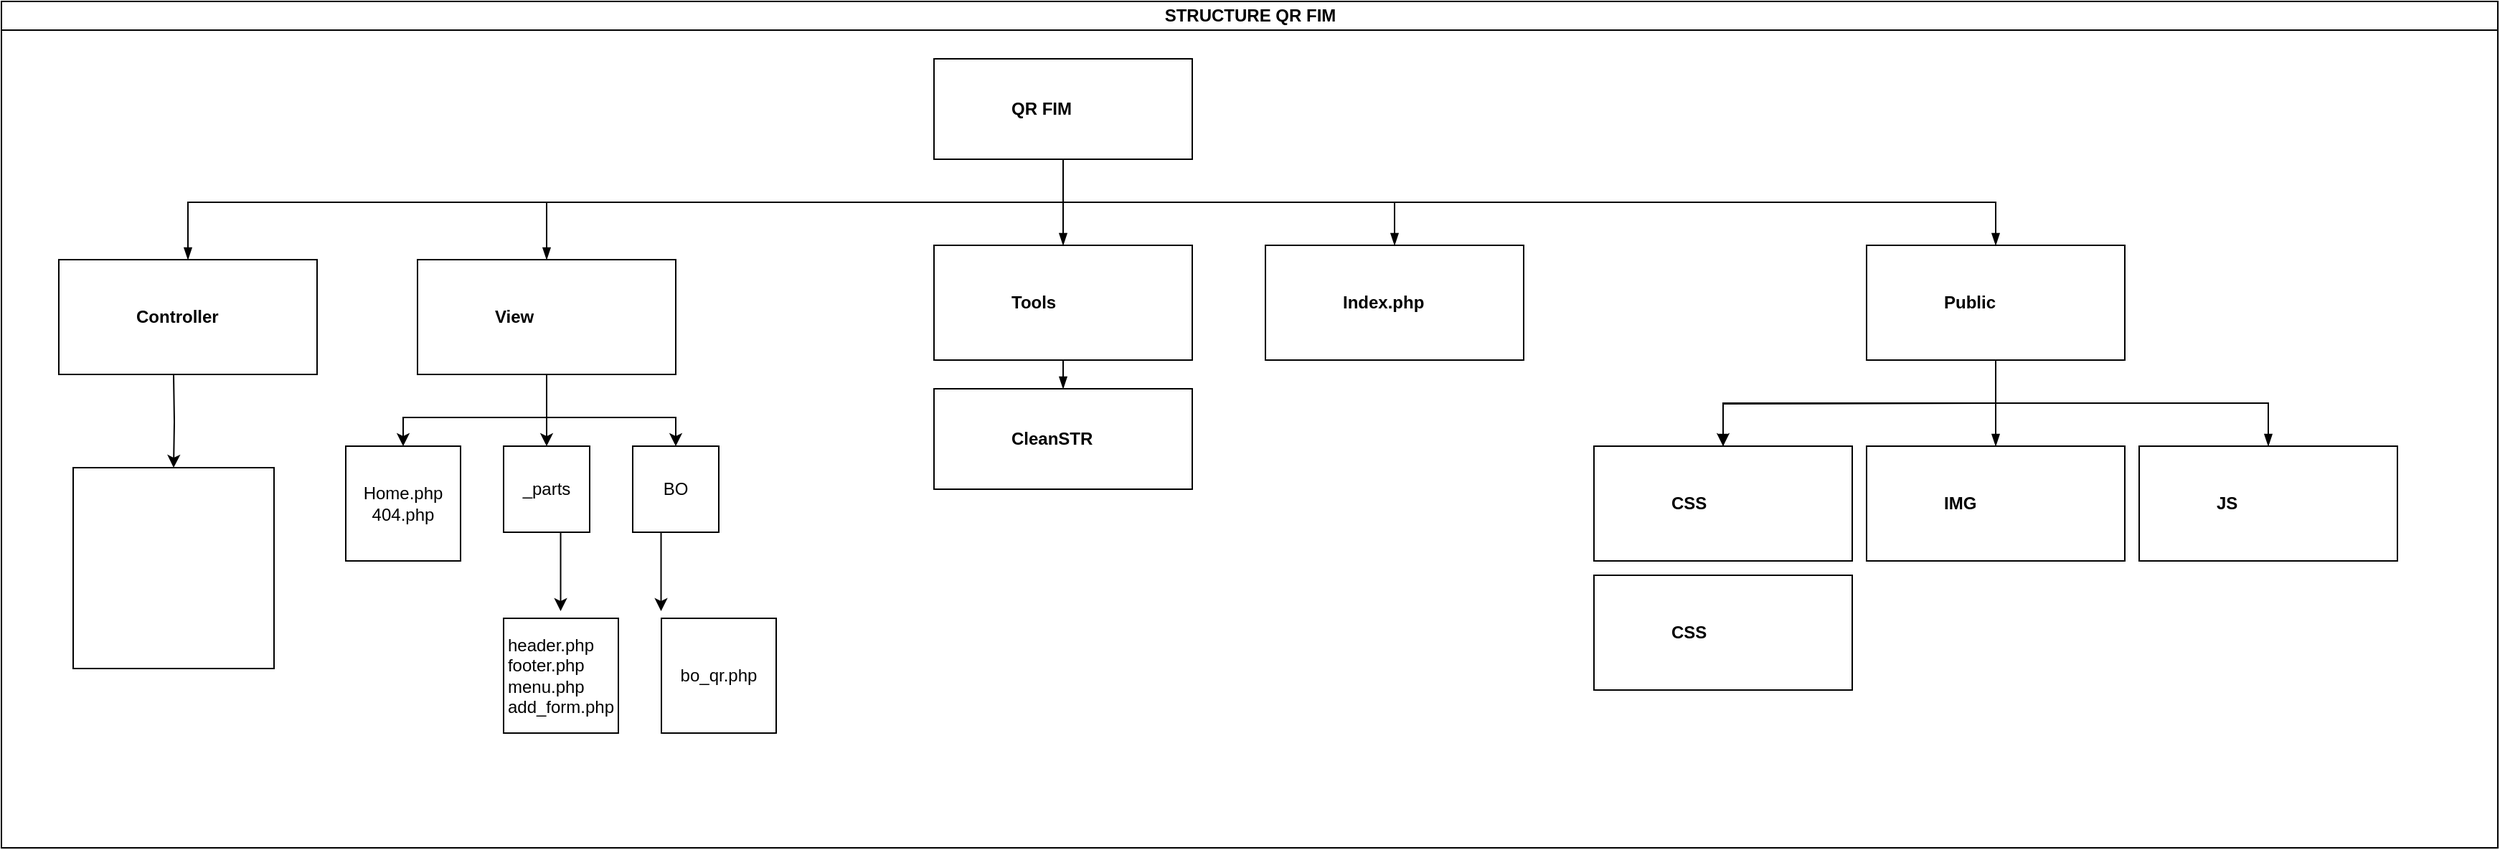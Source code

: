 <?xml version="1.0" encoding="UTF-8"?>
<mxfile version="24.0.7" type="google">
  <diagram id="prtHgNgQTEPvFCAcTncT" name="Page-1">
    <mxGraphModel dx="2876" dy="1066" grid="1" gridSize="10" guides="1" tooltips="1" connect="1" arrows="1" fold="1" page="1" pageScale="1" pageWidth="827" pageHeight="1169" math="0" shadow="0">
      <root>
        <mxCell id="0" />
        <mxCell id="1" parent="0" />
        <mxCell id="dNxyNK7c78bLwvsdeMH5-11" value="&lt;font style=&quot;vertical-align: inherit;&quot;&gt;&lt;font style=&quot;vertical-align: inherit;&quot;&gt;&lt;font style=&quot;vertical-align: inherit;&quot;&gt;&lt;font style=&quot;vertical-align: inherit;&quot;&gt;&lt;font style=&quot;vertical-align: inherit;&quot;&gt;&lt;font style=&quot;vertical-align: inherit;&quot;&gt;STRUCTURE QR FIM&lt;/font&gt;&lt;/font&gt;&lt;/font&gt;&lt;/font&gt;&lt;/font&gt;&lt;/font&gt;" style="swimlane;html=1;startSize=20;horizontal=1;containerType=tree;glass=0;" parent="1" vertex="1">
          <mxGeometry x="-600" y="220" width="1740" height="590" as="geometry" />
        </mxCell>
        <UserObject label="QR FIM" name="Tessa Miller" position="CFO" location="Office 1" email="me@example.com" placeholders="1" link="https://www.draw.io" id="dNxyNK7c78bLwvsdeMH5-12">
          <mxCell style="label;;html=1;rounded=0;glass=0;treeMoving=1;treeFolding=1;" parent="dNxyNK7c78bLwvsdeMH5-11" vertex="1">
            <mxGeometry x="650" y="40" width="180" height="70" as="geometry" />
          </mxCell>
        </UserObject>
        <UserObject label="Controller" name="Edward Morrison" position="Brand Manager" location="Office 2" email="me@example.com" placeholders="1" link="https://www.draw.io" id="dNxyNK7c78bLwvsdeMH5-14">
          <mxCell style="label;image=https://cdn3.iconfinder.com/data/icons/user-avatars-1/512/users-10-3-128.png;whiteSpace=wrap;html=1;rounded=0;glass=0;treeFolding=1;treeMoving=1;" parent="dNxyNK7c78bLwvsdeMH5-11" vertex="1">
            <mxGeometry x="40" y="180" width="180" height="80" as="geometry" />
          </mxCell>
        </UserObject>
        <mxCell id="vk4uVfkaI2riYteYxKL7-1" value="" style="whiteSpace=wrap;html=1;aspect=fixed;strokeColor=none;" vertex="1" parent="dNxyNK7c78bLwvsdeMH5-11">
          <mxGeometry x="50" y="200" width="40" height="40" as="geometry" />
        </mxCell>
        <mxCell id="dNxyNK7c78bLwvsdeMH5-13" value="" style="endArrow=blockThin;endFill=1;fontSize=11;edgeStyle=elbowEdgeStyle;elbow=vertical;rounded=0;entryX=0.5;entryY=0;entryDx=0;entryDy=0;" parent="dNxyNK7c78bLwvsdeMH5-11" target="dNxyNK7c78bLwvsdeMH5-14" edge="1">
          <mxGeometry relative="1" as="geometry">
            <mxPoint x="740" y="110" as="sourcePoint" />
            <mxPoint x="290" y="170" as="targetPoint" />
            <Array as="points">
              <mxPoint x="430" y="140" />
            </Array>
          </mxGeometry>
        </mxCell>
        <mxCell id="3_c1fWrTzCd2QnRGgMVB-1" value="" style="edgeStyle=orthogonalEdgeStyle;rounded=0;orthogonalLoop=1;jettySize=auto;html=1;exitX=0.5;exitY=1;exitDx=0;exitDy=0;entryX=0.5;entryY=0;entryDx=0;entryDy=0;" edge="1" parent="dNxyNK7c78bLwvsdeMH5-11" target="3_c1fWrTzCd2QnRGgMVB-4">
          <mxGeometry relative="1" as="geometry">
            <mxPoint x="120" y="310" as="targetPoint" />
            <mxPoint x="120" y="260" as="sourcePoint" />
            <Array as="points" />
          </mxGeometry>
        </mxCell>
        <mxCell id="dNxyNK7c78bLwvsdeMH5-15" value="" style="endArrow=blockThin;endFill=1;fontSize=11;edgeStyle=elbowEdgeStyle;elbow=vertical;rounded=0;" parent="dNxyNK7c78bLwvsdeMH5-11" target="dNxyNK7c78bLwvsdeMH5-16" edge="1">
          <mxGeometry relative="1" as="geometry">
            <mxPoint x="740" y="110" as="sourcePoint" />
            <Array as="points">
              <mxPoint x="560" y="140" />
            </Array>
          </mxGeometry>
        </mxCell>
        <UserObject label="View" name="Evan Valet" position="HR Director" location="Office 4" email="me@example.com" placeholders="1" link="https://www.draw.io" id="dNxyNK7c78bLwvsdeMH5-16">
          <mxCell style="label;image=https://cdn3.iconfinder.com/data/icons/user-avatars-1/512/users-9-2-128.png;whiteSpace=wrap;html=1;rounded=0;glass=0;treeFolding=1;treeMoving=1;" parent="dNxyNK7c78bLwvsdeMH5-11" vertex="1">
            <mxGeometry x="290" y="180" width="180" height="80" as="geometry" />
          </mxCell>
        </UserObject>
        <mxCell id="dNxyNK7c78bLwvsdeMH5-17" value="" style="endArrow=blockThin;endFill=1;fontSize=11;edgeStyle=elbowEdgeStyle;elbow=vertical;rounded=0;" parent="dNxyNK7c78bLwvsdeMH5-11" target="dNxyNK7c78bLwvsdeMH5-18" edge="1">
          <mxGeometry relative="1" as="geometry">
            <mxPoint x="740" y="110" as="sourcePoint" />
          </mxGeometry>
        </mxCell>
        <UserObject label="Tools" name="Alison Donovan" position="System Admin" location="Office 3" email="me@example.com" placeholders="1" link="https://www.draw.io" id="dNxyNK7c78bLwvsdeMH5-18">
          <mxCell style="label;image=https://cdn3.iconfinder.com/data/icons/user-avatars-1/512/users-2-128.png;whiteSpace=wrap;html=1;rounded=0;glass=0;" parent="dNxyNK7c78bLwvsdeMH5-11" vertex="1">
            <mxGeometry x="650" y="170" width="180" height="80" as="geometry" />
          </mxCell>
        </UserObject>
        <UserObject label="Index.php" name="Alison Donovan" position="System Admin" location="Office 3" email="me@example.com" placeholders="1" link="https://www.draw.io" id="w2QEuapSQZXH_yY2RY6X-2">
          <mxCell style="label;image=https://cdn3.iconfinder.com/data/icons/user-avatars-1/512/users-2-128.png;whiteSpace=wrap;html=1;rounded=0;glass=0;" parent="dNxyNK7c78bLwvsdeMH5-11" vertex="1">
            <mxGeometry x="881" y="170" width="180" height="80" as="geometry" />
          </mxCell>
        </UserObject>
        <mxCell id="5Wf6fNw7XhDib67-CzWe-1" value="" style="endArrow=blockThin;endFill=1;fontSize=11;edgeStyle=elbowEdgeStyle;elbow=vertical;rounded=0;exitX=0.5;exitY=1;exitDx=0;exitDy=0;entryX=0.5;entryY=0;entryDx=0;entryDy=0;" edge="1" parent="dNxyNK7c78bLwvsdeMH5-11" target="w2QEuapSQZXH_yY2RY6X-2">
          <mxGeometry relative="1" as="geometry">
            <mxPoint x="740" y="110" as="sourcePoint" />
            <mxPoint x="750" y="180" as="targetPoint" />
          </mxGeometry>
        </mxCell>
        <UserObject label="&lt;font style=&quot;vertical-align: inherit;&quot;&gt;&lt;font style=&quot;vertical-align: inherit;&quot;&gt;Public&lt;/font&gt;&lt;/font&gt;" name="Alison Donovan" position="System Admin" location="Office 3" email="me@example.com" placeholders="1" link="https://www.draw.io" id="5Wf6fNw7XhDib67-CzWe-2">
          <mxCell style="label;whiteSpace=wrap;html=1;rounded=0;glass=0;" vertex="1" parent="dNxyNK7c78bLwvsdeMH5-11">
            <mxGeometry x="1300" y="170" width="180" height="80" as="geometry" />
          </mxCell>
        </UserObject>
        <mxCell id="5Wf6fNw7XhDib67-CzWe-3" value="" style="endArrow=blockThin;endFill=1;fontSize=11;edgeStyle=elbowEdgeStyle;elbow=vertical;rounded=0;exitX=0.5;exitY=1;exitDx=0;exitDy=0;entryX=0.5;entryY=0;entryDx=0;entryDy=0;" edge="1" parent="dNxyNK7c78bLwvsdeMH5-11" target="5Wf6fNw7XhDib67-CzWe-2">
          <mxGeometry relative="1" as="geometry">
            <mxPoint x="740" y="110" as="sourcePoint" />
            <mxPoint x="981" y="180" as="targetPoint" />
          </mxGeometry>
        </mxCell>
        <mxCell id="3_c1fWrTzCd2QnRGgMVB-4" value="" style="whiteSpace=wrap;html=1;aspect=fixed;" vertex="1" parent="dNxyNK7c78bLwvsdeMH5-11">
          <mxGeometry x="50" y="325" width="140" height="140" as="geometry" />
        </mxCell>
        <UserObject label="&lt;font style=&quot;vertical-align: inherit;&quot;&gt;&lt;font style=&quot;vertical-align: inherit;&quot;&gt;&lt;font style=&quot;vertical-align: inherit;&quot;&gt;&lt;font style=&quot;vertical-align: inherit;&quot;&gt;CSS&lt;/font&gt;&lt;/font&gt;&lt;/font&gt;&lt;/font&gt;" name="Alison Donovan" position="System Admin" location="Office 3" email="me@example.com" placeholders="1" link="https://www.draw.io" id="5Wf6fNw7XhDib67-CzWe-4">
          <mxCell style="label;whiteSpace=wrap;html=1;rounded=0;glass=0;" vertex="1" parent="dNxyNK7c78bLwvsdeMH5-11">
            <mxGeometry x="1110" y="310" width="180" height="80" as="geometry" />
          </mxCell>
        </UserObject>
        <mxCell id="3_c1fWrTzCd2QnRGgMVB-6" style="edgeStyle=orthogonalEdgeStyle;rounded=0;orthogonalLoop=1;jettySize=auto;html=1;exitX=0.5;exitY=1;exitDx=0;exitDy=0;" edge="1" parent="dNxyNK7c78bLwvsdeMH5-11" source="dNxyNK7c78bLwvsdeMH5-16">
          <mxGeometry relative="1" as="geometry">
            <mxPoint x="380" y="310" as="targetPoint" />
            <mxPoint x="290" y="270" as="sourcePoint" />
            <Array as="points">
              <mxPoint x="380" y="280" />
              <mxPoint x="380" y="280" />
            </Array>
          </mxGeometry>
        </mxCell>
        <mxCell id="3_c1fWrTzCd2QnRGgMVB-7" value="Home.php&lt;div&gt;404.php&lt;span style=&quot;background-color: initial; color: rgba(0, 0, 0, 0); font-family: monospace; font-size: 0px; text-align: start; text-wrap: nowrap;&quot;&gt;%3CmxGraphModel%3E%3Croot%3E%3CmxCell%20id%3D%220%22%2F%3E%3CmxCell%20id%3D%221%22%20parent%3D%220%22%2F%3E%3CmxCell%20id%3D%222%22%20style%3D%22edgeStyle%3DorthogonalEdgeStyle%3Brounded%3D0%3BorthogonalLoop%3D1%3BjettySize%3Dauto%3Bhtml%3D1%3BexitX%3D0.5%3BexitY%3D1%3BexitDx%3D0%3BexitDy%3D0%3B%22%20edge%3D%221%22%20parent%3D%221%22%3E%3CmxGeometry%20relative%3D%221%22%20as%3D%22geometry%22%3E%3CmxPoint%20x%3D%22280%22%20y%3D%22430%22%20as%3D%22targetPoint%22%2F%3E%3CmxPoint%20x%3D%22280%22%20y%3D%22380%22%20as%3D%22sourcePoint%22%2F%3E%3C%2FmxGeometry%3E%3C%2FmxCell%3E%3CmxCell%20id%3D%223%22%20value%3D%22%22%20style%3D%22whiteSpace%3Dwrap%3Bhtml%3D1%3Baspect%3Dfixed%3B%22%20vertex%3D%221%22%20parent%3D%221%22%3E%3CmxGeometry%20x%3D%22210%22%20y%3D%22440%22%20width%3D%22140%22%20height%3D%22140%22%20as%3D%22geometry%22%2F%3E%3C%2FmxCell%3E%3C%2Froot%3E%3C%2FmxGraphModel%3E&lt;/span&gt;&lt;/div&gt;" style="whiteSpace=wrap;html=1;aspect=fixed;" vertex="1" parent="dNxyNK7c78bLwvsdeMH5-11">
          <mxGeometry x="240" y="310" width="80" height="80" as="geometry" />
        </mxCell>
        <UserObject label="&lt;font style=&quot;vertical-align: inherit;&quot;&gt;&lt;font style=&quot;vertical-align: inherit;&quot;&gt;&lt;font style=&quot;vertical-align: inherit;&quot;&gt;&lt;font style=&quot;vertical-align: inherit;&quot;&gt;&lt;font style=&quot;vertical-align: inherit;&quot;&gt;&lt;font style=&quot;vertical-align: inherit;&quot;&gt;CSS&lt;/font&gt;&lt;/font&gt;&lt;/font&gt;&lt;/font&gt;&lt;/font&gt;&lt;/font&gt;" name="Alison Donovan" position="System Admin" location="Office 3" email="me@example.com" placeholders="1" link="https://www.draw.io" id="5Wf6fNw7XhDib67-CzWe-5">
          <mxCell style="label;whiteSpace=wrap;html=1;rounded=0;glass=0;" vertex="1" parent="dNxyNK7c78bLwvsdeMH5-11">
            <mxGeometry x="1110" y="400" width="180" height="80" as="geometry" />
          </mxCell>
        </UserObject>
        <UserObject label="&lt;font style=&quot;vertical-align: inherit;&quot;&gt;&lt;font style=&quot;vertical-align: inherit;&quot;&gt;&lt;font style=&quot;vertical-align: inherit;&quot;&gt;&lt;font style=&quot;vertical-align: inherit;&quot;&gt;&lt;font style=&quot;vertical-align: inherit;&quot;&gt;&lt;font style=&quot;vertical-align: inherit;&quot;&gt;&lt;font style=&quot;vertical-align: inherit;&quot;&gt;&lt;font style=&quot;vertical-align: inherit;&quot;&gt;IMG&lt;/font&gt;&lt;/font&gt;&lt;/font&gt;&lt;/font&gt;&lt;/font&gt;&lt;/font&gt;&lt;/font&gt;&lt;/font&gt;" name="Alison Donovan" position="System Admin" location="Office 3" email="me@example.com" placeholders="1" link="https://www.draw.io" id="5Wf6fNw7XhDib67-CzWe-6">
          <mxCell style="label;whiteSpace=wrap;html=1;rounded=0;glass=0;" vertex="1" parent="dNxyNK7c78bLwvsdeMH5-11">
            <mxGeometry x="1300" y="310" width="180" height="80" as="geometry" />
          </mxCell>
        </UserObject>
        <UserObject label="&lt;font style=&quot;vertical-align: inherit;&quot;&gt;&lt;font style=&quot;vertical-align: inherit;&quot;&gt;&lt;font style=&quot;vertical-align: inherit;&quot;&gt;&lt;font style=&quot;vertical-align: inherit;&quot;&gt;&lt;font style=&quot;vertical-align: inherit;&quot;&gt;&lt;font style=&quot;vertical-align: inherit;&quot;&gt;&lt;font style=&quot;vertical-align: inherit;&quot;&gt;&lt;font style=&quot;vertical-align: inherit;&quot;&gt;JS&lt;/font&gt;&lt;/font&gt;&lt;/font&gt;&lt;/font&gt;&lt;/font&gt;&lt;/font&gt;&lt;/font&gt;&lt;/font&gt;" name="Alison Donovan" position="System Admin" location="Office 3" email="me@example.com" placeholders="1" link="https://www.draw.io" id="5Wf6fNw7XhDib67-CzWe-7">
          <mxCell style="label;whiteSpace=wrap;html=1;rounded=0;glass=0;" vertex="1" parent="dNxyNK7c78bLwvsdeMH5-11">
            <mxGeometry x="1490" y="310" width="180" height="80" as="geometry" />
          </mxCell>
        </UserObject>
        <mxCell id="vk4uVfkaI2riYteYxKL7-8" value="" style="whiteSpace=wrap;html=1;aspect=fixed;strokeColor=none;" vertex="1" parent="dNxyNK7c78bLwvsdeMH5-11">
          <mxGeometry x="1300" y="430" width="50" height="50" as="geometry" />
        </mxCell>
        <mxCell id="vk4uVfkaI2riYteYxKL7-2" value="" style="whiteSpace=wrap;html=1;aspect=fixed;strokeColor=none;" vertex="1" parent="dNxyNK7c78bLwvsdeMH5-11">
          <mxGeometry x="401" y="190" width="50" height="50" as="geometry" />
        </mxCell>
        <mxCell id="vk4uVfkaI2riYteYxKL7-3" value="" style="whiteSpace=wrap;html=1;aspect=fixed;strokeColor=none;" vertex="1" parent="dNxyNK7c78bLwvsdeMH5-11">
          <mxGeometry x="660" y="195" width="40" height="40" as="geometry" />
        </mxCell>
        <mxCell id="vk4uVfkaI2riYteYxKL7-4" value="" style="whiteSpace=wrap;html=1;aspect=fixed;strokeColor=none;" vertex="1" parent="dNxyNK7c78bLwvsdeMH5-11">
          <mxGeometry x="890" y="190" width="45" height="45" as="geometry" />
        </mxCell>
        <mxCell id="vk4uVfkaI2riYteYxKL7-10" style="edgeStyle=orthogonalEdgeStyle;rounded=0;orthogonalLoop=1;jettySize=auto;html=1;" edge="1" parent="dNxyNK7c78bLwvsdeMH5-11" target="5Wf6fNw7XhDib67-CzWe-4">
          <mxGeometry relative="1" as="geometry">
            <mxPoint x="1390" y="280" as="sourcePoint" />
          </mxGeometry>
        </mxCell>
        <mxCell id="vk4uVfkaI2riYteYxKL7-5" value="" style="whiteSpace=wrap;html=1;aspect=fixed;strokeColor=none;" vertex="1" parent="dNxyNK7c78bLwvsdeMH5-11">
          <mxGeometry x="1011" y="325" width="50" height="50" as="geometry" />
        </mxCell>
        <mxCell id="5Wf6fNw7XhDib67-CzWe-8" value="" style="endArrow=blockThin;endFill=1;fontSize=11;edgeStyle=elbowEdgeStyle;elbow=vertical;rounded=0;exitX=0.5;exitY=1;exitDx=0;exitDy=0;entryX=0.5;entryY=0;entryDx=0;entryDy=0;" edge="1" parent="dNxyNK7c78bLwvsdeMH5-11" source="5Wf6fNw7XhDib67-CzWe-2" target="5Wf6fNw7XhDib67-CzWe-4">
          <mxGeometry relative="1" as="geometry">
            <mxPoint x="750" y="120" as="sourcePoint" />
            <mxPoint x="1400" y="180" as="targetPoint" />
          </mxGeometry>
        </mxCell>
        <mxCell id="5Wf6fNw7XhDib67-CzWe-9" value="" style="endArrow=blockThin;endFill=1;fontSize=11;edgeStyle=elbowEdgeStyle;elbow=vertical;rounded=0;" edge="1" parent="dNxyNK7c78bLwvsdeMH5-11" target="5Wf6fNw7XhDib67-CzWe-6">
          <mxGeometry relative="1" as="geometry">
            <mxPoint x="1390" y="250" as="sourcePoint" />
            <mxPoint x="1210" y="280" as="targetPoint" />
          </mxGeometry>
        </mxCell>
        <mxCell id="3_c1fWrTzCd2QnRGgMVB-9" value="&lt;div style=&quot;text-align: center;&quot;&gt;&lt;span style=&quot;text-align: start; background-color: initial;&quot;&gt;BO&lt;/span&gt;&lt;span style=&quot;color: rgba(0, 0, 0, 0); font-family: monospace; font-size: 0px; text-align: start; text-wrap: nowrap; background-color: initial;&quot;&gt;%3CmxGraphModel%3E%3Croot%3E%3CmxCell%20id%3D%220%22%2F%3E%3CmxCell%20id%3D%221%22%20parent%3D%220%22%2F%3E%3CmxCell%20id%3D%222%22%20style%3D%22edgeStyle%3DorthogonalEdgeStyle%3Brounded%3D0%3BorthogonalLoop%3D1%3BjettySize%3Dauto%3Bhtml%3D1%3BexitX%3D0.5%3BexitY%3D1%3BexitDx%3D0%3BexitDy%3D0%3B%22%20edge%3D%221%22%20parent%3D%221%22%3E%3CmxGeometry%20relative%3D%221%22%20as%3D%22geometry%22%3E%3CmxPoint%20x%3D%22280%22%20y%3D%22430%22%20as%3D%22targetPoint%22%2F%3E%3CmxPoint%20x%3D%22280%22%20y%3D%22380%22%20as%3D%22sourcePoint%22%2F%3E%3C%2FmxGeometry%3E%3C%2FmxCell%3E%3CmxCell%20id%3D%223%22%20value%3D%22%22%20style%3D%22whiteSpace%3Dwrap%3Bhtml%3D1%3Baspect%3Dfixed%3B%22%20vertex%3D%221%22%20parent%3D%221%22%3E%3CmxGeometry%20x%3D%22210%22%20y%3D%22440%22%20width%3D%22140%22%20height%3D%22140%22%20as%3D%22geometry%22%2F%3E%3C%2FmxCell%3E%3C%2Froot%3E%3C%2FmxGraphModel%3E&lt;/span&gt;&lt;/div&gt;" style="whiteSpace=wrap;html=1;aspect=fixed;" vertex="1" parent="dNxyNK7c78bLwvsdeMH5-11">
          <mxGeometry x="440" y="310" width="60" height="60" as="geometry" />
        </mxCell>
        <mxCell id="3_c1fWrTzCd2QnRGgMVB-8" value="&lt;div style=&quot;text-align: center;&quot;&gt;&lt;span style=&quot;text-align: start; background-color: initial;&quot;&gt;_parts&lt;/span&gt;&lt;span style=&quot;color: rgba(0, 0, 0, 0); font-family: monospace; font-size: 0px; text-align: start; text-wrap: nowrap; background-color: initial;&quot;&gt;%3CmxGraphModel%3E%3Croot%3E%3CmxCell%20id%3D%220%22%2F%3E%3CmxCell%20id%3D%221%22%20parent%3D%220%22%2F%3E%3CmxCell%20id%3D%222%22%20style%3D%22edgeStyle%3DorthogonalEdgeStyle%3Brounded%3D0%3BorthogonalLoop%3D1%3BjettySize%3Dauto%3Bhtml%3D1%3BexitX%3D0.5%3BexitY%3D1%3BexitDx%3D0%3BexitDy%3D0%3B%22%20edge%3D%221%22%20parent%3D%221%22%3E%3CmxGeometry%20relative%3D%221%22%20as%3D%22geometry%22%3E%3CmxPoint%20x%3D%22280%22%20y%3D%22430%22%20as%3D%22targetPoint%22%2F%3E%3CmxPoint%20x%3D%22280%22%20y%3D%22380%22%20as%3D%22sourcePoint%22%2F%3E%3C%2FmxGeometry%3E%3C%2FmxCell%3E%3CmxCell%20id%3D%223%22%20value%3D%22%22%20style%3D%22whiteSpace%3Dwrap%3Bhtml%3D1%3Baspect%3Dfixed%3B%22%20vertex%3D%221%22%20parent%3D%221%22%3E%3CmxGeometry%20x%3D%22210%22%20y%3D%22440%22%20width%3D%22140%22%20height%3D%22140%22%20as%3D%22geometry%22%2F%3E%3C%2FmxCell%3E%3C%2Froot%3E%3C%2FmxGraphModel%3E&lt;/span&gt;&lt;/div&gt;" style="whiteSpace=wrap;html=1;aspect=fixed;" vertex="1" parent="dNxyNK7c78bLwvsdeMH5-11">
          <mxGeometry x="350" y="310" width="60" height="60" as="geometry" />
        </mxCell>
        <mxCell id="vk4uVfkaI2riYteYxKL7-9" value="" style="whiteSpace=wrap;html=1;aspect=fixed;strokeColor=none;" vertex="1" parent="dNxyNK7c78bLwvsdeMH5-11">
          <mxGeometry x="1480" y="445" width="50" height="50" as="geometry" />
        </mxCell>
        <mxCell id="5Wf6fNw7XhDib67-CzWe-10" value="" style="endArrow=blockThin;endFill=1;fontSize=11;edgeStyle=elbowEdgeStyle;elbow=vertical;rounded=0;" edge="1" parent="dNxyNK7c78bLwvsdeMH5-11" target="5Wf6fNw7XhDib67-CzWe-7">
          <mxGeometry relative="1" as="geometry">
            <mxPoint x="1390" y="250" as="sourcePoint" />
            <mxPoint x="1760" y="210" as="targetPoint" />
          </mxGeometry>
        </mxCell>
        <mxCell id="3_c1fWrTzCd2QnRGgMVB-11" style="edgeStyle=orthogonalEdgeStyle;rounded=0;orthogonalLoop=1;jettySize=auto;html=1;exitX=0.5;exitY=1;exitDx=0;exitDy=0;" edge="1" parent="dNxyNK7c78bLwvsdeMH5-11">
          <mxGeometry relative="1" as="geometry">
            <mxPoint x="459.76" y="425" as="targetPoint" />
            <mxPoint x="459.76" y="370" as="sourcePoint" />
          </mxGeometry>
        </mxCell>
        <UserObject label="&lt;font style=&quot;vertical-align: inherit;&quot;&gt;&lt;font style=&quot;vertical-align: inherit;&quot;&gt;CleanSTR&lt;/font&gt;&lt;/font&gt;" name="Tessa Miller" position="CFO" location="Office 1" email="me@example.com" placeholders="1" link="https://www.draw.io" id="5Wf6fNw7XhDib67-CzWe-11">
          <mxCell style="label;;html=1;rounded=0;glass=0;treeMoving=1;treeFolding=1;" vertex="1" parent="dNxyNK7c78bLwvsdeMH5-11">
            <mxGeometry x="650" y="270" width="180" height="70" as="geometry" />
          </mxCell>
        </UserObject>
        <mxCell id="3_c1fWrTzCd2QnRGgMVB-13" value="&lt;div style=&quot;text-align: start;&quot;&gt;header.php&lt;/div&gt;&lt;div style=&quot;text-align: start;&quot;&gt;footer.php&lt;/div&gt;&lt;div style=&quot;text-align: start;&quot;&gt;menu.php&lt;/div&gt;&lt;div style=&quot;text-align: start;&quot;&gt;add_form.php&lt;/div&gt;" style="whiteSpace=wrap;html=1;aspect=fixed;" vertex="1" parent="dNxyNK7c78bLwvsdeMH5-11">
          <mxGeometry x="350" y="430" width="80" height="80" as="geometry" />
        </mxCell>
        <mxCell id="3_c1fWrTzCd2QnRGgMVB-10" style="edgeStyle=orthogonalEdgeStyle;rounded=0;orthogonalLoop=1;jettySize=auto;html=1;exitX=0.5;exitY=1;exitDx=0;exitDy=0;" edge="1" parent="dNxyNK7c78bLwvsdeMH5-11">
          <mxGeometry relative="1" as="geometry">
            <mxPoint x="389.76" y="425" as="targetPoint" />
            <mxPoint x="389.76" y="370" as="sourcePoint" />
          </mxGeometry>
        </mxCell>
        <mxCell id="5Wf6fNw7XhDib67-CzWe-13" value="" style="whiteSpace=wrap;html=1;aspect=fixed;strokeColor=none;" vertex="1" parent="dNxyNK7c78bLwvsdeMH5-11">
          <mxGeometry x="291" y="200" width="50" height="50" as="geometry" />
        </mxCell>
        <mxCell id="3_c1fWrTzCd2QnRGgMVB-14" value="&lt;div style=&quot;text-align: start;&quot;&gt;bo_qr.php&lt;/div&gt;" style="whiteSpace=wrap;html=1;aspect=fixed;" vertex="1" parent="dNxyNK7c78bLwvsdeMH5-11">
          <mxGeometry x="460" y="430" width="80" height="80" as="geometry" />
        </mxCell>
        <mxCell id="5Wf6fNw7XhDib67-CzWe-19" value="" style="endArrow=blockThin;endFill=1;fontSize=11;edgeStyle=elbowEdgeStyle;elbow=vertical;rounded=0;exitX=0.5;exitY=1;exitDx=0;exitDy=0;entryX=0.5;entryY=0;entryDx=0;entryDy=0;" edge="1" parent="dNxyNK7c78bLwvsdeMH5-11" source="dNxyNK7c78bLwvsdeMH5-18" target="5Wf6fNw7XhDib67-CzWe-11">
          <mxGeometry relative="1" as="geometry">
            <mxPoint x="750" y="120" as="sourcePoint" />
            <mxPoint x="750" y="180" as="targetPoint" />
          </mxGeometry>
        </mxCell>
        <mxCell id="5Wf6fNw7XhDib67-CzWe-17" style="edgeStyle=orthogonalEdgeStyle;rounded=0;orthogonalLoop=1;jettySize=auto;html=1;entryX=0.5;entryY=0;entryDx=0;entryDy=0;" edge="1" parent="1" target="3_c1fWrTzCd2QnRGgMVB-9">
          <mxGeometry relative="1" as="geometry">
            <mxPoint x="-210" y="540" as="targetPoint" />
            <mxPoint x="-220" y="480" as="sourcePoint" />
            <Array as="points">
              <mxPoint x="-220" y="510" />
              <mxPoint x="-130" y="510" />
            </Array>
          </mxGeometry>
        </mxCell>
        <mxCell id="5Wf6fNw7XhDib67-CzWe-18" style="edgeStyle=orthogonalEdgeStyle;rounded=0;orthogonalLoop=1;jettySize=auto;html=1;entryX=0.5;entryY=0;entryDx=0;entryDy=0;" edge="1" parent="1" target="3_c1fWrTzCd2QnRGgMVB-7">
          <mxGeometry relative="1" as="geometry">
            <mxPoint x="-200" y="550" as="targetPoint" />
            <mxPoint x="-220" y="480" as="sourcePoint" />
            <Array as="points">
              <mxPoint x="-220" y="510" />
              <mxPoint x="-320" y="510" />
            </Array>
          </mxGeometry>
        </mxCell>
      </root>
    </mxGraphModel>
  </diagram>
</mxfile>
